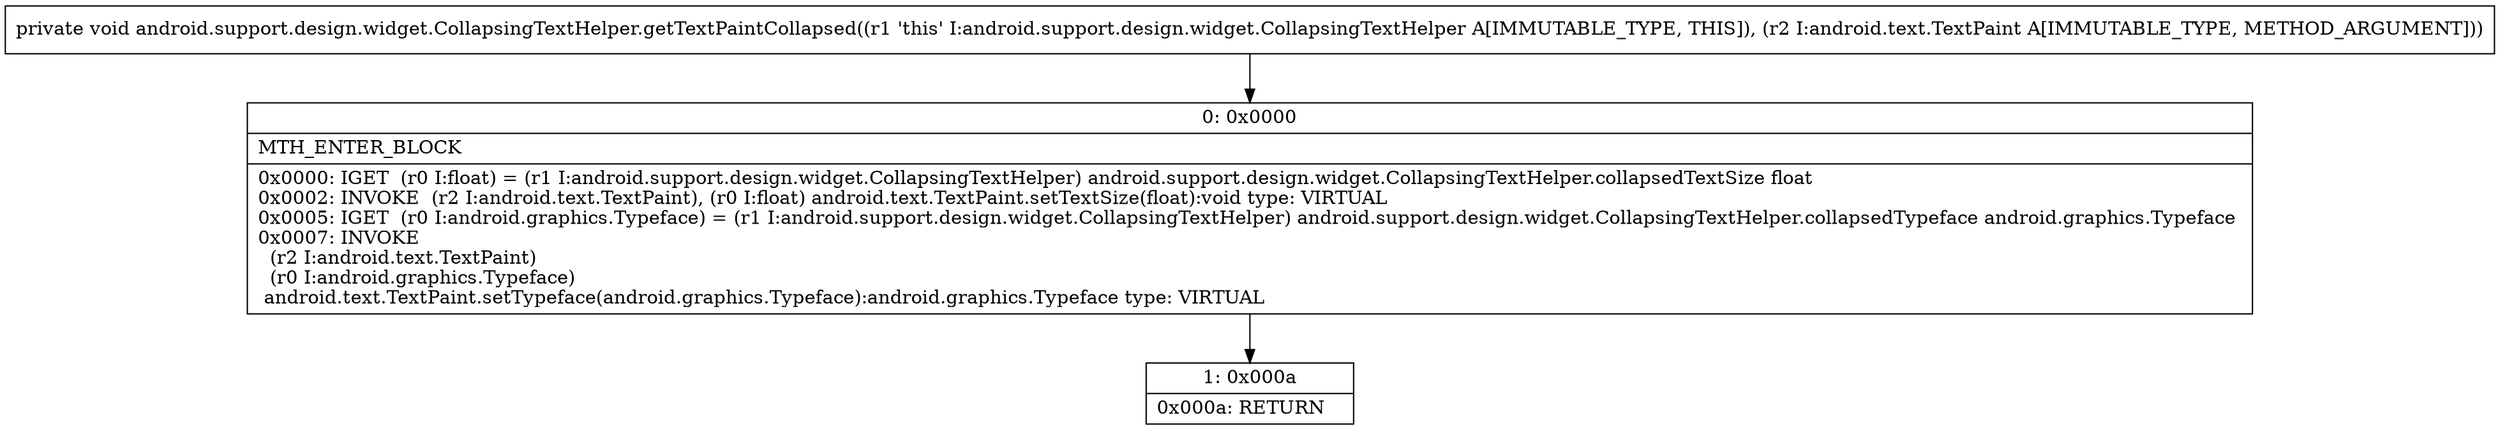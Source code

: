 digraph "CFG forandroid.support.design.widget.CollapsingTextHelper.getTextPaintCollapsed(Landroid\/text\/TextPaint;)V" {
Node_0 [shape=record,label="{0\:\ 0x0000|MTH_ENTER_BLOCK\l|0x0000: IGET  (r0 I:float) = (r1 I:android.support.design.widget.CollapsingTextHelper) android.support.design.widget.CollapsingTextHelper.collapsedTextSize float \l0x0002: INVOKE  (r2 I:android.text.TextPaint), (r0 I:float) android.text.TextPaint.setTextSize(float):void type: VIRTUAL \l0x0005: IGET  (r0 I:android.graphics.Typeface) = (r1 I:android.support.design.widget.CollapsingTextHelper) android.support.design.widget.CollapsingTextHelper.collapsedTypeface android.graphics.Typeface \l0x0007: INVOKE  \l  (r2 I:android.text.TextPaint)\l  (r0 I:android.graphics.Typeface)\l android.text.TextPaint.setTypeface(android.graphics.Typeface):android.graphics.Typeface type: VIRTUAL \l}"];
Node_1 [shape=record,label="{1\:\ 0x000a|0x000a: RETURN   \l}"];
MethodNode[shape=record,label="{private void android.support.design.widget.CollapsingTextHelper.getTextPaintCollapsed((r1 'this' I:android.support.design.widget.CollapsingTextHelper A[IMMUTABLE_TYPE, THIS]), (r2 I:android.text.TextPaint A[IMMUTABLE_TYPE, METHOD_ARGUMENT])) }"];
MethodNode -> Node_0;
Node_0 -> Node_1;
}

